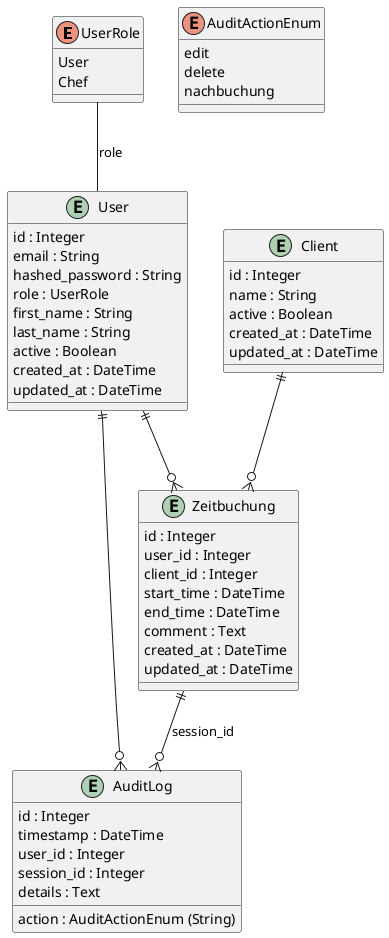 @startuml

enum UserRole {
    User
    Chef
}

enum AuditActionEnum {
    edit
    delete
    nachbuchung
}

entity "User" as User {
    id : Integer
    email : String
    hashed_password : String
    role : UserRole
    first_name : String
    last_name : String
    active : Boolean
    created_at : DateTime
    updated_at : DateTime
}

entity "Client" as Client {
    id : Integer
    name : String
    active : Boolean
    created_at : DateTime
    updated_at : DateTime
}

entity "Zeitbuchung" as Zeitbuchung {
    id : Integer
    user_id : Integer
    client_id : Integer
    start_time : DateTime
    end_time : DateTime
    comment : Text
    created_at : DateTime
    updated_at : DateTime
}

entity "AuditLog" as AuditLog {
    id : Integer
    timestamp : DateTime
    user_id : Integer
    session_id : Integer
    action : AuditActionEnum (String)
    details : Text
}

UserRole -- User : role
User ||--o{ Zeitbuchung : ""
Client ||--o{ Zeitbuchung : ""
User ||--o{ AuditLog : ""
Zeitbuchung ||--o{ AuditLog : session_id

@enduml